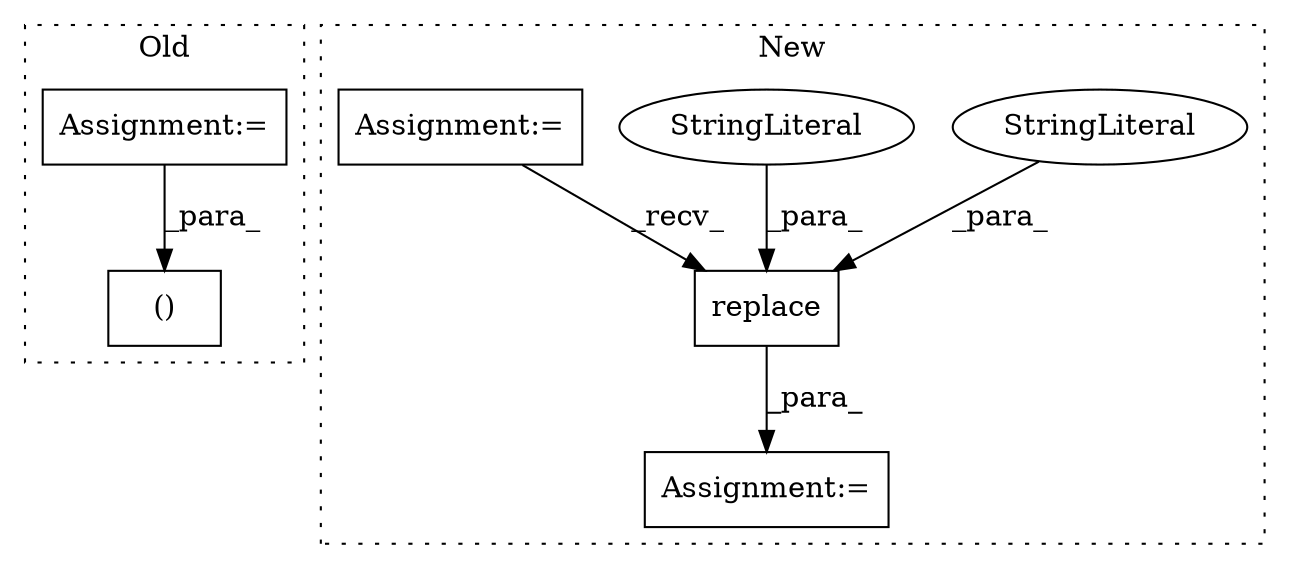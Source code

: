 digraph G {
subgraph cluster0 {
1 [label="()" a="106" s="10108" l="26" shape="box"];
6 [label="Assignment:=" a="7" s="9435" l="6" shape="box"];
label = "Old";
style="dotted";
}
subgraph cluster1 {
2 [label="replace" a="32" s="10741,10758" l="8,1" shape="box"];
3 [label="StringLiteral" a="45" s="10749" l="6" shape="ellipse"];
4 [label="StringLiteral" a="45" s="10756" l="2" shape="ellipse"];
5 [label="Assignment:=" a="7" s="10713" l="1" shape="box"];
7 [label="Assignment:=" a="7" s="9575" l="7" shape="box"];
label = "New";
style="dotted";
}
2 -> 5 [label="_para_"];
3 -> 2 [label="_para_"];
4 -> 2 [label="_para_"];
6 -> 1 [label="_para_"];
7 -> 2 [label="_recv_"];
}